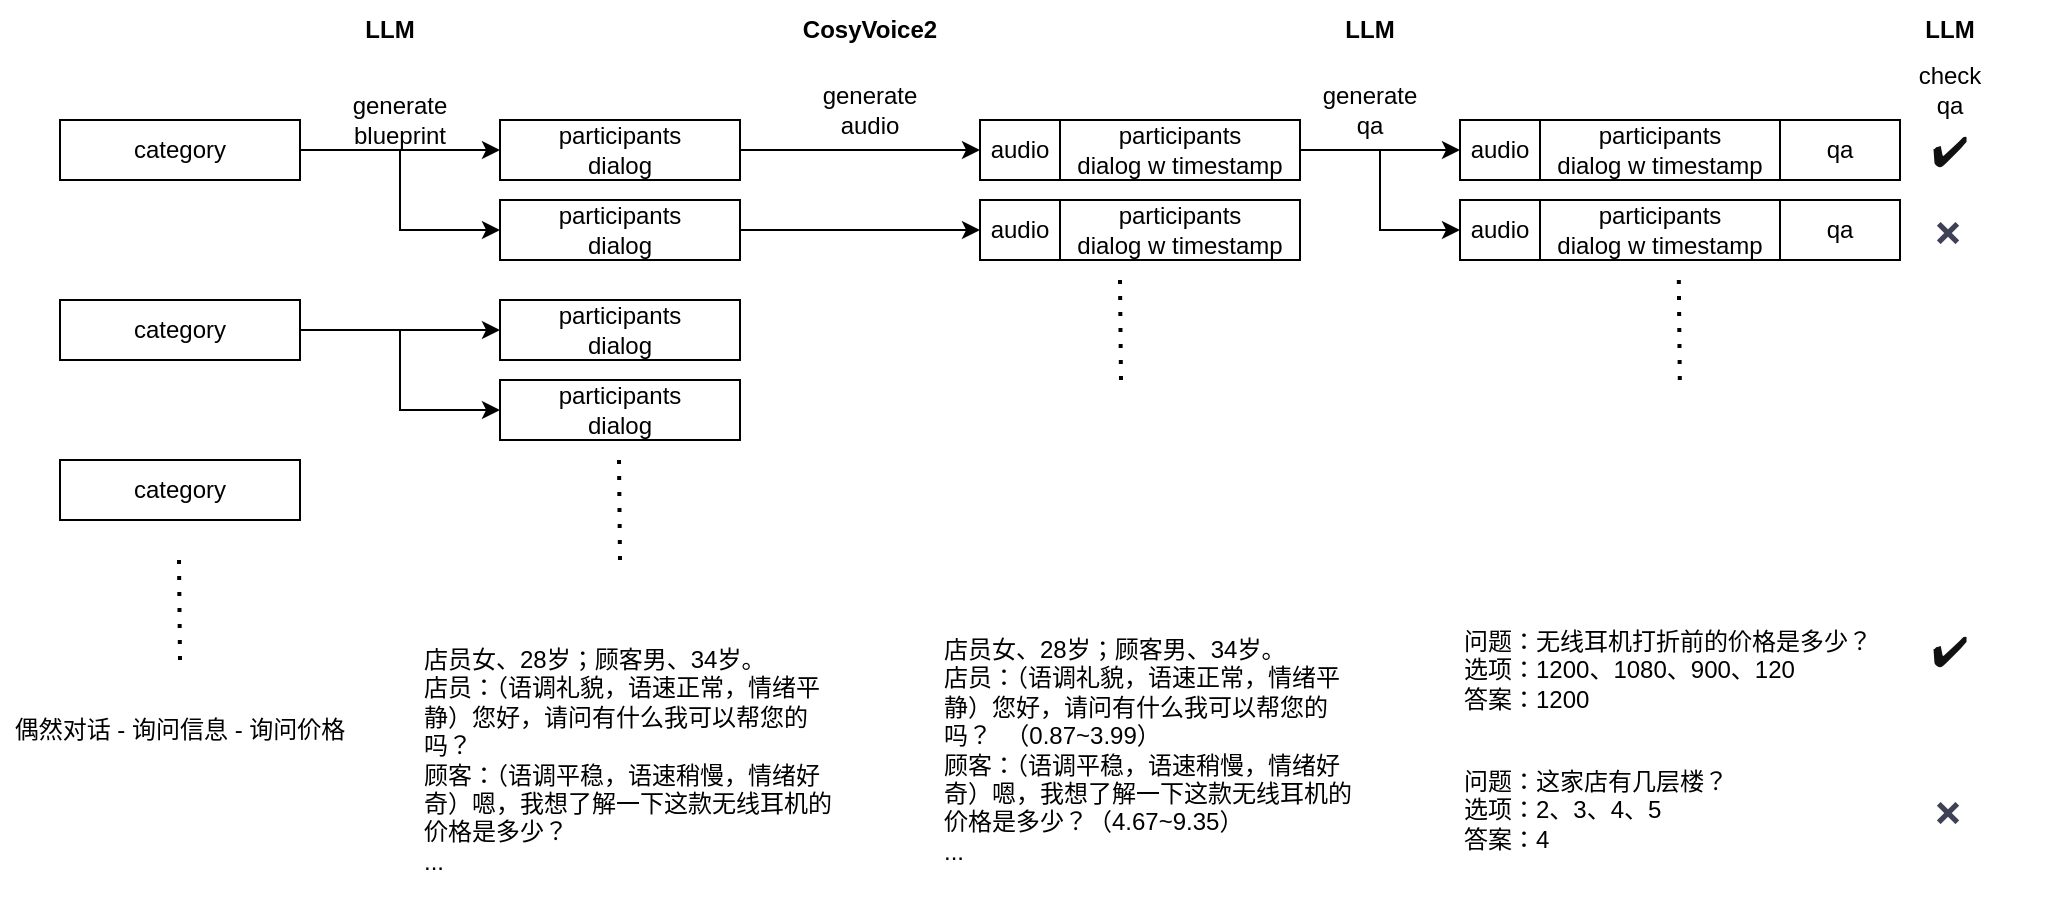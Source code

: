 <mxfile version="26.1.1">
  <diagram name="第 1 页" id="q2ntRdOmUZl3zq6NrtKA">
    <mxGraphModel dx="2085" dy="1148" grid="1" gridSize="10" guides="1" tooltips="1" connect="1" arrows="1" fold="1" page="1" pageScale="1" pageWidth="1000" pageHeight="1000" math="0" shadow="0">
      <root>
        <mxCell id="0" />
        <mxCell id="1" parent="0" />
        <mxCell id="Jo1OZlZfth2MH1GLqV1c-18" style="edgeStyle=orthogonalEdgeStyle;rounded=0;orthogonalLoop=1;jettySize=auto;html=1;exitX=1;exitY=0.5;exitDx=0;exitDy=0;entryX=0;entryY=0.5;entryDx=0;entryDy=0;" edge="1" parent="1" source="Jo1OZlZfth2MH1GLqV1c-1" target="Jo1OZlZfth2MH1GLqV1c-5">
          <mxGeometry relative="1" as="geometry" />
        </mxCell>
        <mxCell id="Jo1OZlZfth2MH1GLqV1c-1" value="participants&lt;div&gt;dialog&lt;/div&gt;" style="rounded=0;whiteSpace=wrap;html=1;" vertex="1" parent="1">
          <mxGeometry x="300" y="250" width="120" height="30" as="geometry" />
        </mxCell>
        <mxCell id="Jo1OZlZfth2MH1GLqV1c-3" style="edgeStyle=orthogonalEdgeStyle;rounded=0;orthogonalLoop=1;jettySize=auto;html=1;exitX=1;exitY=0.5;exitDx=0;exitDy=0;entryX=0;entryY=0.5;entryDx=0;entryDy=0;" edge="1" parent="1" source="Jo1OZlZfth2MH1GLqV1c-2" target="Jo1OZlZfth2MH1GLqV1c-1">
          <mxGeometry relative="1" as="geometry" />
        </mxCell>
        <mxCell id="Jo1OZlZfth2MH1GLqV1c-13" style="edgeStyle=orthogonalEdgeStyle;rounded=0;orthogonalLoop=1;jettySize=auto;html=1;exitX=1;exitY=0.5;exitDx=0;exitDy=0;entryX=0;entryY=0.5;entryDx=0;entryDy=0;" edge="1" parent="1" source="Jo1OZlZfth2MH1GLqV1c-2" target="Jo1OZlZfth2MH1GLqV1c-8">
          <mxGeometry relative="1" as="geometry" />
        </mxCell>
        <mxCell id="Jo1OZlZfth2MH1GLqV1c-2" value="category" style="rounded=0;whiteSpace=wrap;html=1;" vertex="1" parent="1">
          <mxGeometry x="80" y="250" width="120" height="30" as="geometry" />
        </mxCell>
        <mxCell id="Jo1OZlZfth2MH1GLqV1c-4" value="generate&lt;div&gt;blueprint&lt;/div&gt;" style="text;html=1;align=center;verticalAlign=middle;whiteSpace=wrap;rounded=0;" vertex="1" parent="1">
          <mxGeometry x="220" y="235" width="60" height="30" as="geometry" />
        </mxCell>
        <mxCell id="Jo1OZlZfth2MH1GLqV1c-5" value="audio" style="rounded=0;whiteSpace=wrap;html=1;" vertex="1" parent="1">
          <mxGeometry x="540" y="250" width="40" height="30" as="geometry" />
        </mxCell>
        <mxCell id="Jo1OZlZfth2MH1GLqV1c-14" style="edgeStyle=orthogonalEdgeStyle;rounded=0;orthogonalLoop=1;jettySize=auto;html=1;exitX=1;exitY=0.5;exitDx=0;exitDy=0;entryX=0;entryY=0.5;entryDx=0;entryDy=0;" edge="1" parent="1" source="Jo1OZlZfth2MH1GLqV1c-6" target="Jo1OZlZfth2MH1GLqV1c-9">
          <mxGeometry relative="1" as="geometry" />
        </mxCell>
        <mxCell id="Jo1OZlZfth2MH1GLqV1c-15" style="edgeStyle=orthogonalEdgeStyle;rounded=0;orthogonalLoop=1;jettySize=auto;html=1;exitX=1;exitY=0.5;exitDx=0;exitDy=0;entryX=0;entryY=0.5;entryDx=0;entryDy=0;" edge="1" parent="1" source="Jo1OZlZfth2MH1GLqV1c-6" target="Jo1OZlZfth2MH1GLqV1c-10">
          <mxGeometry relative="1" as="geometry" />
        </mxCell>
        <mxCell id="Jo1OZlZfth2MH1GLqV1c-6" value="category" style="rounded=0;whiteSpace=wrap;html=1;" vertex="1" parent="1">
          <mxGeometry x="80" y="340" width="120" height="30" as="geometry" />
        </mxCell>
        <mxCell id="Jo1OZlZfth2MH1GLqV1c-7" value="category" style="rounded=0;whiteSpace=wrap;html=1;" vertex="1" parent="1">
          <mxGeometry x="80" y="420" width="120" height="30" as="geometry" />
        </mxCell>
        <mxCell id="Jo1OZlZfth2MH1GLqV1c-62" style="edgeStyle=orthogonalEdgeStyle;rounded=0;orthogonalLoop=1;jettySize=auto;html=1;exitX=1;exitY=0.5;exitDx=0;exitDy=0;" edge="1" parent="1" source="Jo1OZlZfth2MH1GLqV1c-8" target="Jo1OZlZfth2MH1GLqV1c-60">
          <mxGeometry relative="1" as="geometry" />
        </mxCell>
        <mxCell id="Jo1OZlZfth2MH1GLqV1c-8" value="participants&lt;div&gt;dialog&lt;/div&gt;" style="rounded=0;whiteSpace=wrap;html=1;" vertex="1" parent="1">
          <mxGeometry x="300" y="290" width="120" height="30" as="geometry" />
        </mxCell>
        <mxCell id="Jo1OZlZfth2MH1GLqV1c-9" value="participants&lt;div&gt;dialog&lt;/div&gt;" style="rounded=0;whiteSpace=wrap;html=1;" vertex="1" parent="1">
          <mxGeometry x="300" y="340" width="120" height="30" as="geometry" />
        </mxCell>
        <mxCell id="Jo1OZlZfth2MH1GLqV1c-10" value="participants&lt;div&gt;dialog&lt;/div&gt;" style="rounded=0;whiteSpace=wrap;html=1;" vertex="1" parent="1">
          <mxGeometry x="300" y="380" width="120" height="30" as="geometry" />
        </mxCell>
        <mxCell id="Jo1OZlZfth2MH1GLqV1c-11" value="" style="endArrow=none;dashed=1;html=1;dashPattern=1 3;strokeWidth=2;rounded=0;" edge="1" parent="1">
          <mxGeometry width="50" height="50" relative="1" as="geometry">
            <mxPoint x="140" y="520" as="sourcePoint" />
            <mxPoint x="139.5" y="470" as="targetPoint" />
          </mxGeometry>
        </mxCell>
        <mxCell id="Jo1OZlZfth2MH1GLqV1c-12" value="" style="endArrow=none;dashed=1;html=1;dashPattern=1 3;strokeWidth=2;rounded=0;" edge="1" parent="1">
          <mxGeometry width="50" height="50" relative="1" as="geometry">
            <mxPoint x="360" y="470" as="sourcePoint" />
            <mxPoint x="359.5" y="420" as="targetPoint" />
          </mxGeometry>
        </mxCell>
        <mxCell id="Jo1OZlZfth2MH1GLqV1c-46" style="edgeStyle=orthogonalEdgeStyle;rounded=0;orthogonalLoop=1;jettySize=auto;html=1;exitX=1;exitY=0.5;exitDx=0;exitDy=0;entryX=0;entryY=0.5;entryDx=0;entryDy=0;" edge="1" parent="1" source="Jo1OZlZfth2MH1GLqV1c-16" target="Jo1OZlZfth2MH1GLqV1c-30">
          <mxGeometry relative="1" as="geometry" />
        </mxCell>
        <mxCell id="Jo1OZlZfth2MH1GLqV1c-51" style="edgeStyle=orthogonalEdgeStyle;rounded=0;orthogonalLoop=1;jettySize=auto;html=1;exitX=1;exitY=0.5;exitDx=0;exitDy=0;entryX=0;entryY=0.5;entryDx=0;entryDy=0;" edge="1" parent="1" source="Jo1OZlZfth2MH1GLqV1c-16" target="Jo1OZlZfth2MH1GLqV1c-48">
          <mxGeometry relative="1" as="geometry" />
        </mxCell>
        <mxCell id="Jo1OZlZfth2MH1GLqV1c-16" value="participants&lt;div&gt;dialog w timestamp&lt;/div&gt;" style="rounded=0;whiteSpace=wrap;html=1;" vertex="1" parent="1">
          <mxGeometry x="580" y="250" width="120" height="30" as="geometry" />
        </mxCell>
        <mxCell id="Jo1OZlZfth2MH1GLqV1c-28" value="generate&lt;div&gt;audio&lt;/div&gt;" style="text;html=1;align=center;verticalAlign=middle;whiteSpace=wrap;rounded=0;" vertex="1" parent="1">
          <mxGeometry x="430" y="230" width="110" height="30" as="geometry" />
        </mxCell>
        <mxCell id="Jo1OZlZfth2MH1GLqV1c-30" value="audio" style="rounded=0;whiteSpace=wrap;html=1;" vertex="1" parent="1">
          <mxGeometry x="780" y="250" width="40" height="30" as="geometry" />
        </mxCell>
        <mxCell id="Jo1OZlZfth2MH1GLqV1c-31" value="participants&lt;div&gt;dialog w timestamp&lt;/div&gt;" style="rounded=0;whiteSpace=wrap;html=1;" vertex="1" parent="1">
          <mxGeometry x="820" y="250" width="120" height="30" as="geometry" />
        </mxCell>
        <mxCell id="Jo1OZlZfth2MH1GLqV1c-41" value="qa" style="rounded=0;whiteSpace=wrap;html=1;" vertex="1" parent="1">
          <mxGeometry x="940" y="250" width="60" height="30" as="geometry" />
        </mxCell>
        <mxCell id="Jo1OZlZfth2MH1GLqV1c-47" value="generate&lt;div&gt;qa&lt;/div&gt;" style="text;html=1;align=center;verticalAlign=middle;whiteSpace=wrap;rounded=0;" vertex="1" parent="1">
          <mxGeometry x="680" y="230" width="110" height="30" as="geometry" />
        </mxCell>
        <mxCell id="Jo1OZlZfth2MH1GLqV1c-48" value="audio" style="rounded=0;whiteSpace=wrap;html=1;" vertex="1" parent="1">
          <mxGeometry x="780" y="290" width="40" height="30" as="geometry" />
        </mxCell>
        <mxCell id="Jo1OZlZfth2MH1GLqV1c-49" value="participants&lt;div&gt;dialog w timestamp&lt;/div&gt;" style="rounded=0;whiteSpace=wrap;html=1;" vertex="1" parent="1">
          <mxGeometry x="820" y="290" width="120" height="30" as="geometry" />
        </mxCell>
        <mxCell id="Jo1OZlZfth2MH1GLqV1c-50" value="qa" style="rounded=0;whiteSpace=wrap;html=1;" vertex="1" parent="1">
          <mxGeometry x="940" y="290" width="60" height="30" as="geometry" />
        </mxCell>
        <mxCell id="Jo1OZlZfth2MH1GLqV1c-54" value="check&lt;div&gt;qa&lt;/div&gt;" style="text;html=1;align=center;verticalAlign=middle;whiteSpace=wrap;rounded=0;" vertex="1" parent="1">
          <mxGeometry x="970" y="220" width="110" height="30" as="geometry" />
        </mxCell>
        <mxCell id="Jo1OZlZfth2MH1GLqV1c-55" value="&lt;b&gt;LLM&lt;/b&gt;" style="text;html=1;align=center;verticalAlign=middle;whiteSpace=wrap;rounded=0;" vertex="1" parent="1">
          <mxGeometry x="190" y="190" width="110" height="30" as="geometry" />
        </mxCell>
        <mxCell id="Jo1OZlZfth2MH1GLqV1c-56" value="&lt;b&gt;CosyVoice2&lt;/b&gt;" style="text;html=1;align=center;verticalAlign=middle;whiteSpace=wrap;rounded=0;" vertex="1" parent="1">
          <mxGeometry x="430" y="190" width="110" height="30" as="geometry" />
        </mxCell>
        <mxCell id="Jo1OZlZfth2MH1GLqV1c-57" value="&lt;b&gt;LLM&lt;/b&gt;" style="text;html=1;align=center;verticalAlign=middle;whiteSpace=wrap;rounded=0;" vertex="1" parent="1">
          <mxGeometry x="680" y="190" width="110" height="30" as="geometry" />
        </mxCell>
        <mxCell id="Jo1OZlZfth2MH1GLqV1c-58" value="&lt;b&gt;LLM&lt;/b&gt;" style="text;html=1;align=center;verticalAlign=middle;whiteSpace=wrap;rounded=0;" vertex="1" parent="1">
          <mxGeometry x="970" y="190" width="110" height="30" as="geometry" />
        </mxCell>
        <mxCell id="Jo1OZlZfth2MH1GLqV1c-59" value="" style="endArrow=none;dashed=1;html=1;dashPattern=1 3;strokeWidth=2;rounded=0;" edge="1" parent="1">
          <mxGeometry width="50" height="50" relative="1" as="geometry">
            <mxPoint x="610.5" y="380" as="sourcePoint" />
            <mxPoint x="610" y="330" as="targetPoint" />
          </mxGeometry>
        </mxCell>
        <mxCell id="Jo1OZlZfth2MH1GLqV1c-60" value="audio" style="rounded=0;whiteSpace=wrap;html=1;" vertex="1" parent="1">
          <mxGeometry x="540" y="290" width="40" height="30" as="geometry" />
        </mxCell>
        <mxCell id="Jo1OZlZfth2MH1GLqV1c-61" value="participants&lt;div&gt;dialog w timestamp&lt;/div&gt;" style="rounded=0;whiteSpace=wrap;html=1;" vertex="1" parent="1">
          <mxGeometry x="580" y="290" width="120" height="30" as="geometry" />
        </mxCell>
        <mxCell id="Jo1OZlZfth2MH1GLqV1c-63" value="" style="endArrow=none;dashed=1;html=1;dashPattern=1 3;strokeWidth=2;rounded=0;" edge="1" parent="1">
          <mxGeometry width="50" height="50" relative="1" as="geometry">
            <mxPoint x="889.91" y="380" as="sourcePoint" />
            <mxPoint x="889.41" y="330" as="targetPoint" />
          </mxGeometry>
        </mxCell>
        <mxCell id="Jo1OZlZfth2MH1GLqV1c-64" value="偶然对话 - 询问信息 - 询问价格" style="text;html=1;align=center;verticalAlign=middle;whiteSpace=wrap;rounded=0;" vertex="1" parent="1">
          <mxGeometry x="50" y="540" width="180" height="30" as="geometry" />
        </mxCell>
        <mxCell id="Jo1OZlZfth2MH1GLqV1c-65" value="&lt;div&gt;店员女、28岁；顾客男、34岁。&lt;/div&gt;店员：（语调礼貌，语速正常，情绪平静）您好，请问有什么我可以帮您的吗？&lt;div&gt;顾客：（语调平稳，语速稍慢，情绪好奇）嗯，我想了解一下这款无线耳机的价格是多少？&lt;/div&gt;&lt;div&gt;...&lt;/div&gt;" style="text;html=1;align=left;verticalAlign=middle;whiteSpace=wrap;rounded=0;" vertex="1" parent="1">
          <mxGeometry x="260" y="500" width="210" height="140" as="geometry" />
        </mxCell>
        <mxCell id="Jo1OZlZfth2MH1GLqV1c-68" value="&lt;div&gt;店员女、28岁；顾客男、34岁。&lt;/div&gt;店员：（语调礼貌，语速正常，情绪平静）您好，请问有什么我可以帮您的吗？&amp;nbsp; （0.87~3.99）&lt;div&gt;顾客：（语调平稳，语速稍慢，情绪好奇）嗯，我想了解一下这款无线耳机的价格是多少？（4.67~9.35）&lt;/div&gt;&lt;div&gt;...&lt;/div&gt;" style="text;html=1;align=left;verticalAlign=middle;whiteSpace=wrap;rounded=0;" vertex="1" parent="1">
          <mxGeometry x="520" y="500" width="210" height="130" as="geometry" />
        </mxCell>
        <mxCell id="Jo1OZlZfth2MH1GLqV1c-72" value="问题：无线耳机打折前的价格是多少？&lt;div&gt;选项：1200、1080、900、120&lt;/div&gt;&lt;div&gt;答案：1200&lt;/div&gt;" style="text;html=1;align=left;verticalAlign=middle;whiteSpace=wrap;rounded=0;" vertex="1" parent="1">
          <mxGeometry x="780" y="500" width="210" height="50" as="geometry" />
        </mxCell>
        <mxCell id="Jo1OZlZfth2MH1GLqV1c-73" value="问题：这家店有几层楼？&lt;div&gt;选项：2、3、4、5&lt;/div&gt;&lt;div&gt;答案：4&lt;/div&gt;" style="text;html=1;align=left;verticalAlign=middle;whiteSpace=wrap;rounded=0;" vertex="1" parent="1">
          <mxGeometry x="780" y="570" width="210" height="50" as="geometry" />
        </mxCell>
        <mxCell id="Jo1OZlZfth2MH1GLqV1c-75" value="&lt;h2 style=&quot;box-sizing: border-box; padding: 1rem; margin: 0px; outline: 0px; line-height: 22px; font-size: 16px; border-bottom: 1px solid var(--bd_01); position: relative; color: rgb(63, 66, 87); font-family: -apple-system, BlinkMacSystemFont, &amp;quot;Segoe UI&amp;quot;, Roboto, &amp;quot;Helvetica Neue&amp;quot;, Arial, &amp;quot;Noto Sans&amp;quot;, sans-serif, &amp;quot;Apple Color Emoji&amp;quot;, &amp;quot;Segoe UI Emoji&amp;quot;, &amp;quot;Segoe UI Symbol&amp;quot;, &amp;quot;Noto Color Emoji&amp;quot;; text-align: start;&quot; class=&quot;&quot;&gt;&lt;span style=&quot;box-sizing: border-box; padding: 0px; margin: 0px 2px 0px 0px; outline: 0px; display: inline-flex; font-weight: 400; font-family: var(--font-emoji); direction: initial; align-items: center; justify-content: center; min-width: 1.5em;&quot; class=&quot;emoji_font line&quot;&gt;❌&lt;/span&gt;&lt;/h2&gt;" style="text;html=1;align=center;verticalAlign=middle;whiteSpace=wrap;rounded=0;" vertex="1" parent="1">
          <mxGeometry x="1010" y="290" width="30" height="30" as="geometry" />
        </mxCell>
        <mxCell id="Jo1OZlZfth2MH1GLqV1c-76" value="&lt;h2 style=&quot;box-sizing: border-box; padding: 1rem; margin: 0px; outline: 0px; line-height: 22px; font-size: 16px; border-bottom: 1px solid var(--bd_01); position: relative; color: rgb(63, 66, 87); font-family: -apple-system, BlinkMacSystemFont, &amp;quot;Segoe UI&amp;quot;, Roboto, &amp;quot;Helvetica Neue&amp;quot;, Arial, &amp;quot;Noto Sans&amp;quot;, sans-serif, &amp;quot;Apple Color Emoji&amp;quot;, &amp;quot;Segoe UI Emoji&amp;quot;, &amp;quot;Segoe UI Symbol&amp;quot;, &amp;quot;Noto Color Emoji&amp;quot;; text-align: start;&quot; class=&quot;&quot;&gt;&lt;span style=&quot;color: rgb(17, 17, 17); font-family: Arial, Helvetica, sans-serif; font-size: 20px; font-weight: 400; background-color: rgb(255, 255, 255);&quot;&gt;✔️&lt;/span&gt;&lt;/h2&gt;" style="text;html=1;align=center;verticalAlign=middle;whiteSpace=wrap;rounded=0;" vertex="1" parent="1">
          <mxGeometry x="1010" y="250" width="30" height="30" as="geometry" />
        </mxCell>
        <mxCell id="Jo1OZlZfth2MH1GLqV1c-77" value="&lt;h2 style=&quot;box-sizing: border-box; padding: 1rem; margin: 0px; outline: 0px; line-height: 22px; font-size: 16px; border-bottom: 1px solid var(--bd_01); position: relative; color: rgb(63, 66, 87); font-family: -apple-system, BlinkMacSystemFont, &amp;quot;Segoe UI&amp;quot;, Roboto, &amp;quot;Helvetica Neue&amp;quot;, Arial, &amp;quot;Noto Sans&amp;quot;, sans-serif, &amp;quot;Apple Color Emoji&amp;quot;, &amp;quot;Segoe UI Emoji&amp;quot;, &amp;quot;Segoe UI Symbol&amp;quot;, &amp;quot;Noto Color Emoji&amp;quot;; text-align: start;&quot; class=&quot;&quot;&gt;&lt;span style=&quot;color: rgb(17, 17, 17); font-family: Arial, Helvetica, sans-serif; font-size: 20px; font-weight: 400; background-color: rgb(255, 255, 255);&quot;&gt;✔️&lt;/span&gt;&lt;/h2&gt;" style="text;html=1;align=center;verticalAlign=middle;whiteSpace=wrap;rounded=0;" vertex="1" parent="1">
          <mxGeometry x="1010" y="500" width="30" height="30" as="geometry" />
        </mxCell>
        <mxCell id="Jo1OZlZfth2MH1GLqV1c-78" value="&lt;h2 style=&quot;box-sizing: border-box; padding: 1rem; margin: 0px; outline: 0px; line-height: 22px; font-size: 16px; border-bottom: 1px solid var(--bd_01); position: relative; color: rgb(63, 66, 87); font-family: -apple-system, BlinkMacSystemFont, &amp;quot;Segoe UI&amp;quot;, Roboto, &amp;quot;Helvetica Neue&amp;quot;, Arial, &amp;quot;Noto Sans&amp;quot;, sans-serif, &amp;quot;Apple Color Emoji&amp;quot;, &amp;quot;Segoe UI Emoji&amp;quot;, &amp;quot;Segoe UI Symbol&amp;quot;, &amp;quot;Noto Color Emoji&amp;quot;; text-align: start;&quot; class=&quot;&quot;&gt;&lt;span style=&quot;box-sizing: border-box; padding: 0px; margin: 0px 2px 0px 0px; outline: 0px; display: inline-flex; font-weight: 400; font-family: var(--font-emoji); direction: initial; align-items: center; justify-content: center; min-width: 1.5em;&quot; class=&quot;emoji_font line&quot;&gt;❌&lt;/span&gt;&lt;/h2&gt;" style="text;html=1;align=center;verticalAlign=middle;whiteSpace=wrap;rounded=0;" vertex="1" parent="1">
          <mxGeometry x="1010" y="580" width="30" height="30" as="geometry" />
        </mxCell>
      </root>
    </mxGraphModel>
  </diagram>
</mxfile>
